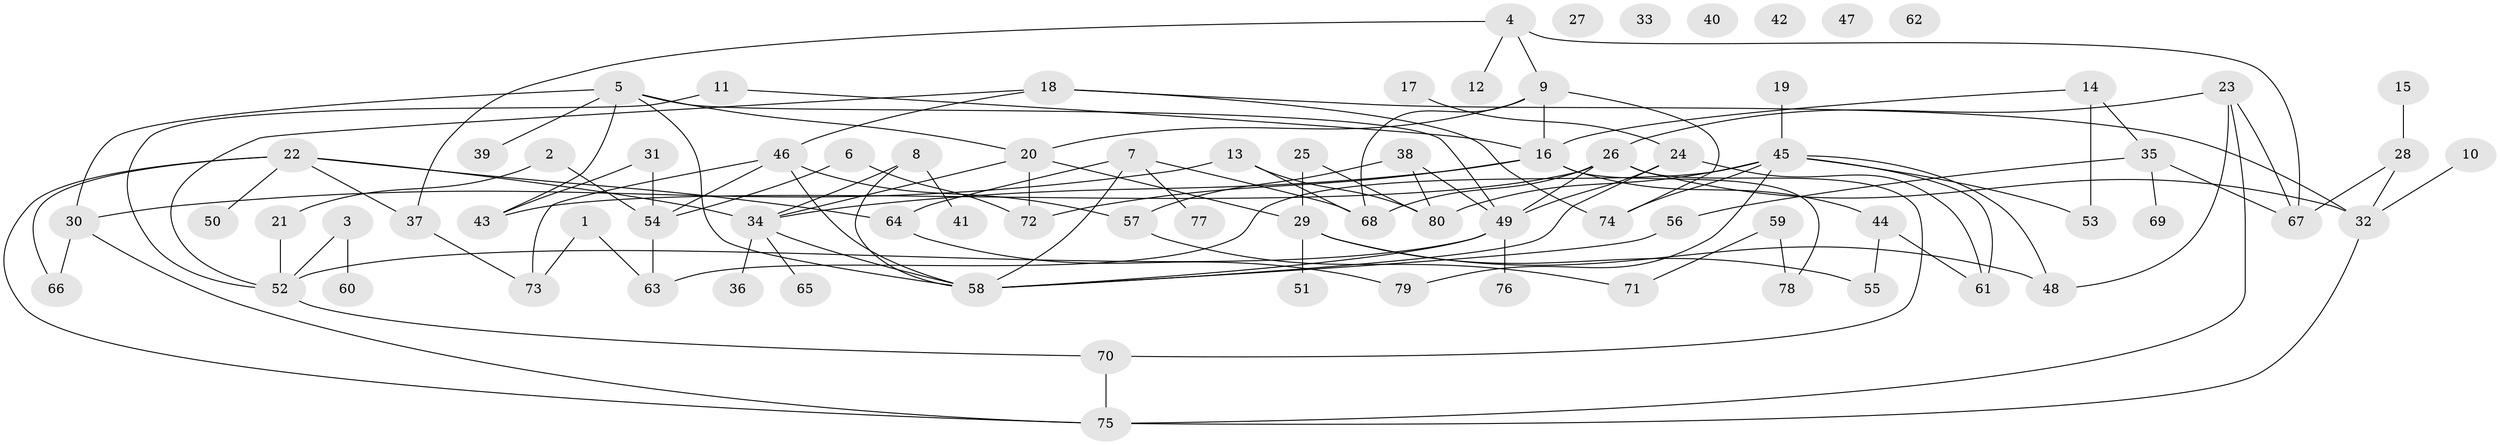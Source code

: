 // Generated by graph-tools (version 1.1) at 2025/39/03/09/25 04:39:14]
// undirected, 80 vertices, 117 edges
graph export_dot {
graph [start="1"]
  node [color=gray90,style=filled];
  1;
  2;
  3;
  4;
  5;
  6;
  7;
  8;
  9;
  10;
  11;
  12;
  13;
  14;
  15;
  16;
  17;
  18;
  19;
  20;
  21;
  22;
  23;
  24;
  25;
  26;
  27;
  28;
  29;
  30;
  31;
  32;
  33;
  34;
  35;
  36;
  37;
  38;
  39;
  40;
  41;
  42;
  43;
  44;
  45;
  46;
  47;
  48;
  49;
  50;
  51;
  52;
  53;
  54;
  55;
  56;
  57;
  58;
  59;
  60;
  61;
  62;
  63;
  64;
  65;
  66;
  67;
  68;
  69;
  70;
  71;
  72;
  73;
  74;
  75;
  76;
  77;
  78;
  79;
  80;
  1 -- 63;
  1 -- 73;
  2 -- 21;
  2 -- 54;
  3 -- 52;
  3 -- 60;
  4 -- 9;
  4 -- 12;
  4 -- 37;
  4 -- 67;
  5 -- 20;
  5 -- 30;
  5 -- 39;
  5 -- 43;
  5 -- 49;
  5 -- 58;
  6 -- 54;
  6 -- 72;
  7 -- 58;
  7 -- 64;
  7 -- 68;
  7 -- 77;
  8 -- 34;
  8 -- 41;
  8 -- 58;
  9 -- 16;
  9 -- 20;
  9 -- 68;
  9 -- 74;
  10 -- 32;
  11 -- 16;
  11 -- 52;
  13 -- 30;
  13 -- 68;
  13 -- 80;
  14 -- 16;
  14 -- 35;
  14 -- 53;
  15 -- 28;
  16 -- 34;
  16 -- 44;
  16 -- 72;
  16 -- 78;
  17 -- 24;
  18 -- 32;
  18 -- 46;
  18 -- 52;
  18 -- 74;
  19 -- 45;
  20 -- 29;
  20 -- 34;
  20 -- 72;
  21 -- 52;
  22 -- 34;
  22 -- 37;
  22 -- 50;
  22 -- 64;
  22 -- 66;
  22 -- 75;
  23 -- 26;
  23 -- 48;
  23 -- 67;
  23 -- 75;
  24 -- 49;
  24 -- 58;
  24 -- 61;
  25 -- 29;
  25 -- 80;
  26 -- 32;
  26 -- 43;
  26 -- 49;
  26 -- 68;
  26 -- 70;
  28 -- 32;
  28 -- 67;
  29 -- 48;
  29 -- 51;
  29 -- 55;
  30 -- 66;
  30 -- 75;
  31 -- 43;
  31 -- 54;
  32 -- 75;
  34 -- 36;
  34 -- 58;
  34 -- 65;
  35 -- 56;
  35 -- 67;
  35 -- 69;
  37 -- 73;
  38 -- 49;
  38 -- 57;
  38 -- 80;
  44 -- 55;
  44 -- 61;
  45 -- 48;
  45 -- 53;
  45 -- 61;
  45 -- 63;
  45 -- 74;
  45 -- 79;
  45 -- 80;
  46 -- 54;
  46 -- 57;
  46 -- 58;
  46 -- 73;
  49 -- 52;
  49 -- 58;
  49 -- 76;
  52 -- 70;
  54 -- 63;
  56 -- 58;
  57 -- 71;
  59 -- 71;
  59 -- 78;
  64 -- 79;
  70 -- 75;
}
